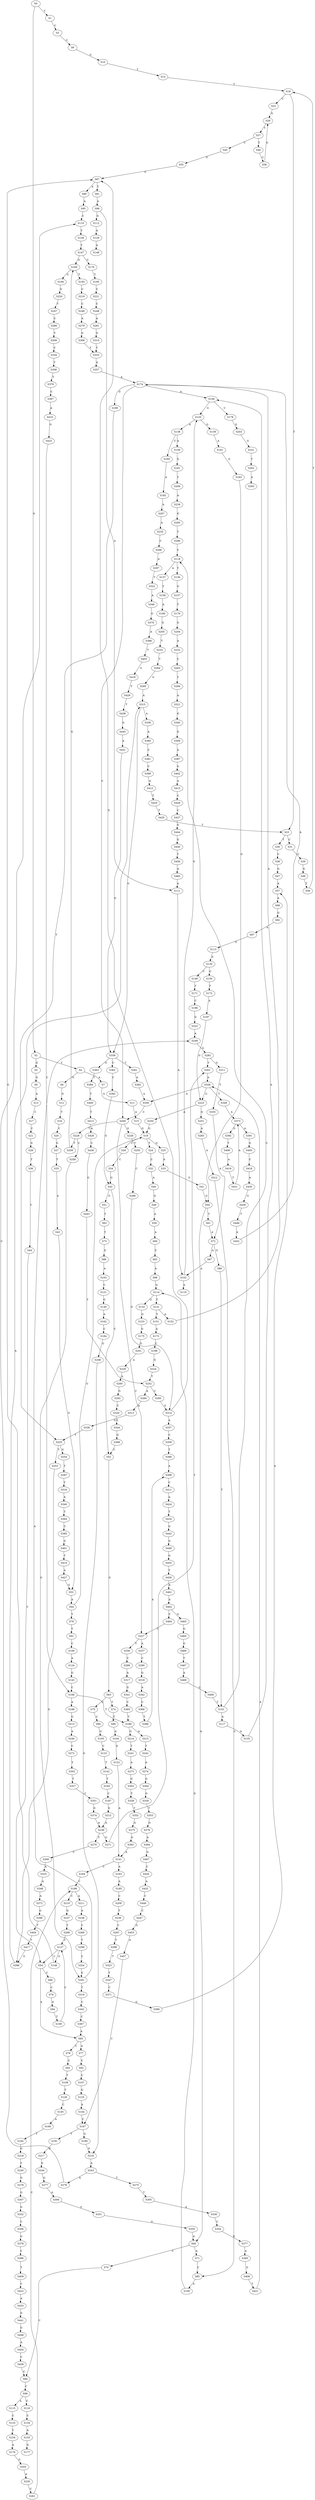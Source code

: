 strict digraph  {
	S0 -> S1 [ label = T ];
	S0 -> S2 [ label = G ];
	S1 -> S3 [ label = C ];
	S2 -> S4 [ label = T ];
	S2 -> S5 [ label = G ];
	S3 -> S6 [ label = C ];
	S4 -> S7 [ label = A ];
	S4 -> S8 [ label = G ];
	S5 -> S9 [ label = G ];
	S6 -> S10 [ label = G ];
	S7 -> S11 [ label = G ];
	S8 -> S12 [ label = G ];
	S9 -> S13 [ label = A ];
	S10 -> S14 [ label = T ];
	S11 -> S15 [ label = A ];
	S12 -> S16 [ label = T ];
	S13 -> S17 [ label = C ];
	S14 -> S18 [ label = T ];
	S15 -> S19 [ label = G ];
	S16 -> S20 [ label = C ];
	S17 -> S21 [ label = C ];
	S18 -> S22 [ label = C ];
	S18 -> S23 [ label = T ];
	S19 -> S24 [ label = T ];
	S19 -> S25 [ label = G ];
	S19 -> S26 [ label = C ];
	S20 -> S27 [ label = G ];
	S21 -> S28 [ label = G ];
	S22 -> S29 [ label = G ];
	S23 -> S30 [ label = T ];
	S23 -> S31 [ label = C ];
	S24 -> S32 [ label = C ];
	S25 -> S33 [ label = A ];
	S26 -> S34 [ label = C ];
	S27 -> S35 [ label = T ];
	S28 -> S36 [ label = T ];
	S29 -> S37 [ label = T ];
	S30 -> S38 [ label = C ];
	S31 -> S39 [ label = C ];
	S32 -> S40 [ label = A ];
	S33 -> S41 [ label = G ];
	S34 -> S42 [ label = G ];
	S35 -> S43 [ label = A ];
	S36 -> S44 [ label = C ];
	S37 -> S45 [ label = C ];
	S37 -> S46 [ label = T ];
	S38 -> S47 [ label = G ];
	S39 -> S48 [ label = G ];
	S40 -> S49 [ label = G ];
	S41 -> S50 [ label = G ];
	S42 -> S51 [ label = G ];
	S42 -> S52 [ label = C ];
	S43 -> S53 [ label = G ];
	S44 -> S54 [ label = C ];
	S45 -> S55 [ label = G ];
	S46 -> S56 [ label = C ];
	S47 -> S57 [ label = A ];
	S48 -> S58 [ label = T ];
	S49 -> S59 [ label = A ];
	S50 -> S60 [ label = A ];
	S50 -> S61 [ label = T ];
	S51 -> S62 [ label = T ];
	S52 -> S63 [ label = G ];
	S53 -> S64 [ label = A ];
	S54 -> S65 [ label = A ];
	S54 -> S66 [ label = C ];
	S55 -> S67 [ label = G ];
	S56 -> S29 [ label = G ];
	S57 -> S68 [ label = A ];
	S58 -> S18 [ label = T ];
	S59 -> S69 [ label = A ];
	S60 -> S70 [ label = C ];
	S60 -> S71 [ label = A ];
	S61 -> S72 [ label = A ];
	S62 -> S73 [ label = T ];
	S63 -> S74 [ label = T ];
	S63 -> S75 [ label = C ];
	S64 -> S76 [ label = T ];
	S64 -> S19 [ label = G ];
	S65 -> S77 [ label = A ];
	S65 -> S78 [ label = C ];
	S66 -> S79 [ label = C ];
	S67 -> S80 [ label = A ];
	S67 -> S81 [ label = T ];
	S68 -> S82 [ label = G ];
	S69 -> S83 [ label = C ];
	S70 -> S84 [ label = C ];
	S71 -> S85 [ label = C ];
	S72 -> S86 [ label = G ];
	S72 -> S87 [ label = A ];
	S73 -> S88 [ label = G ];
	S74 -> S89 [ label = T ];
	S75 -> S90 [ label = C ];
	S76 -> S91 [ label = T ];
	S77 -> S92 [ label = C ];
	S78 -> S93 [ label = C ];
	S79 -> S94 [ label = G ];
	S80 -> S95 [ label = A ];
	S81 -> S96 [ label = A ];
	S82 -> S97 [ label = A ];
	S83 -> S98 [ label = A ];
	S84 -> S99 [ label = C ];
	S85 -> S100 [ label = A ];
	S86 -> S101 [ label = T ];
	S87 -> S102 [ label = A ];
	S88 -> S103 [ label = A ];
	S89 -> S104 [ label = A ];
	S90 -> S105 [ label = G ];
	S91 -> S106 [ label = C ];
	S92 -> S107 [ label = C ];
	S93 -> S108 [ label = T ];
	S94 -> S109 [ label = T ];
	S95 -> S110 [ label = C ];
	S96 -> S111 [ label = A ];
	S96 -> S112 [ label = G ];
	S97 -> S113 [ label = G ];
	S98 -> S114 [ label = G ];
	S99 -> S115 [ label = A ];
	S99 -> S116 [ label = C ];
	S100 -> S114 [ label = G ];
	S101 -> S117 [ label = A ];
	S101 -> S118 [ label = C ];
	S102 -> S119 [ label = A ];
	S102 -> S120 [ label = G ];
	S103 -> S121 [ label = C ];
	S104 -> S122 [ label = G ];
	S105 -> S123 [ label = C ];
	S106 -> S124 [ label = A ];
	S107 -> S125 [ label = G ];
	S108 -> S126 [ label = T ];
	S109 -> S127 [ label = C ];
	S110 -> S128 [ label = T ];
	S111 -> S102 [ label = A ];
	S112 -> S129 [ label = A ];
	S113 -> S130 [ label = A ];
	S114 -> S131 [ label = T ];
	S114 -> S132 [ label = G ];
	S115 -> S133 [ label = C ];
	S116 -> S134 [ label = C ];
	S117 -> S135 [ label = A ];
	S118 -> S136 [ label = T ];
	S118 -> S137 [ label = A ];
	S120 -> S138 [ label = A ];
	S120 -> S139 [ label = G ];
	S121 -> S140 [ label = G ];
	S122 -> S141 [ label = A ];
	S123 -> S142 [ label = T ];
	S124 -> S143 [ label = G ];
	S125 -> S144 [ label = A ];
	S126 -> S145 [ label = C ];
	S127 -> S146 [ label = G ];
	S127 -> S54 [ label = C ];
	S128 -> S147 [ label = T ];
	S129 -> S148 [ label = A ];
	S130 -> S149 [ label = C ];
	S130 -> S150 [ label = G ];
	S131 -> S151 [ label = T ];
	S131 -> S152 [ label = A ];
	S132 -> S153 [ label = G ];
	S133 -> S154 [ label = T ];
	S134 -> S155 [ label = A ];
	S135 -> S156 [ label = A ];
	S136 -> S157 [ label = G ];
	S137 -> S158 [ label = T ];
	S138 -> S159 [ label = A ];
	S138 -> S160 [ label = C ];
	S139 -> S161 [ label = A ];
	S140 -> S162 [ label = A ];
	S141 -> S163 [ label = A ];
	S141 -> S164 [ label = C ];
	S142 -> S165 [ label = T ];
	S143 -> S166 [ label = C ];
	S144 -> S167 [ label = C ];
	S145 -> S168 [ label = A ];
	S146 -> S67 [ label = G ];
	S147 -> S169 [ label = G ];
	S147 -> S170 [ label = C ];
	S149 -> S171 [ label = T ];
	S150 -> S172 [ label = T ];
	S151 -> S173 [ label = A ];
	S152 -> S174 [ label = A ];
	S153 -> S175 [ label = G ];
	S154 -> S176 [ label = A ];
	S155 -> S177 [ label = G ];
	S156 -> S120 [ label = G ];
	S156 -> S178 [ label = C ];
	S157 -> S179 [ label = T ];
	S158 -> S180 [ label = A ];
	S159 -> S181 [ label = G ];
	S160 -> S182 [ label = A ];
	S161 -> S183 [ label = G ];
	S162 -> S184 [ label = C ];
	S163 -> S185 [ label = A ];
	S164 -> S186 [ label = C ];
	S165 -> S187 [ label = C ];
	S166 -> S188 [ label = A ];
	S166 -> S189 [ label = T ];
	S167 -> S190 [ label = G ];
	S167 -> S191 [ label = T ];
	S168 -> S192 [ label = T ];
	S169 -> S193 [ label = T ];
	S169 -> S194 [ label = G ];
	S170 -> S195 [ label = T ];
	S171 -> S196 [ label = C ];
	S172 -> S197 [ label = A ];
	S173 -> S198 [ label = C ];
	S174 -> S199 [ label = G ];
	S174 -> S156 [ label = A ];
	S174 -> S200 [ label = C ];
	S175 -> S201 [ label = G ];
	S176 -> S202 [ label = G ];
	S178 -> S203 [ label = G ];
	S179 -> S204 [ label = G ];
	S180 -> S205 [ label = G ];
	S181 -> S206 [ label = T ];
	S182 -> S207 [ label = A ];
	S183 -> S50 [ label = G ];
	S184 -> S208 [ label = G ];
	S185 -> S209 [ label = C ];
	S186 -> S210 [ label = C ];
	S186 -> S211 [ label = A ];
	S187 -> S212 [ label = G ];
	S188 -> S213 [ label = G ];
	S189 -> S214 [ label = G ];
	S189 -> S215 [ label = A ];
	S190 -> S216 [ label = G ];
	S191 -> S217 [ label = G ];
	S192 -> S218 [ label = G ];
	S193 -> S219 [ label = C ];
	S194 -> S220 [ label = G ];
	S195 -> S221 [ label = C ];
	S196 -> S222 [ label = G ];
	S197 -> S223 [ label = G ];
	S198 -> S224 [ label = G ];
	S199 -> S225 [ label = T ];
	S200 -> S226 [ label = G ];
	S200 -> S227 [ label = C ];
	S200 -> S228 [ label = T ];
	S201 -> S229 [ label = A ];
	S202 -> S230 [ label = A ];
	S203 -> S231 [ label = G ];
	S204 -> S232 [ label = A ];
	S205 -> S233 [ label = T ];
	S206 -> S234 [ label = A ];
	S207 -> S235 [ label = A ];
	S208 -> S216 [ label = G ];
	S209 -> S236 [ label = T ];
	S210 -> S237 [ label = G ];
	S211 -> S238 [ label = A ];
	S212 -> S239 [ label = A ];
	S213 -> S240 [ label = A ];
	S214 -> S241 [ label = T ];
	S215 -> S242 [ label = T ];
	S216 -> S243 [ label = A ];
	S217 -> S244 [ label = G ];
	S218 -> S245 [ label = C ];
	S219 -> S246 [ label = C ];
	S220 -> S247 [ label = T ];
	S221 -> S248 [ label = C ];
	S222 -> S249 [ label = A ];
	S223 -> S250 [ label = A ];
	S223 -> S251 [ label = G ];
	S224 -> S252 [ label = T ];
	S225 -> S253 [ label = T ];
	S225 -> S254 [ label = G ];
	S226 -> S255 [ label = T ];
	S227 -> S256 [ label = T ];
	S227 -> S257 [ label = A ];
	S228 -> S258 [ label = C ];
	S228 -> S259 [ label = T ];
	S229 -> S260 [ label = A ];
	S230 -> S261 [ label = C ];
	S231 -> S262 [ label = T ];
	S232 -> S263 [ label = C ];
	S233 -> S264 [ label = T ];
	S234 -> S265 [ label = G ];
	S235 -> S266 [ label = C ];
	S236 -> S267 [ label = C ];
	S237 -> S268 [ label = T ];
	S238 -> S269 [ label = C ];
	S239 -> S270 [ label = T ];
	S239 -> S271 [ label = G ];
	S240 -> S272 [ label = C ];
	S241 -> S273 [ label = A ];
	S242 -> S274 [ label = A ];
	S243 -> S275 [ label = T ];
	S243 -> S276 [ label = A ];
	S244 -> S277 [ label = G ];
	S245 -> S278 [ label = G ];
	S246 -> S279 [ label = A ];
	S247 -> S280 [ label = C ];
	S248 -> S281 [ label = A ];
	S249 -> S282 [ label = G ];
	S250 -> S19 [ label = G ];
	S251 -> S283 [ label = A ];
	S252 -> S284 [ label = A ];
	S252 -> S285 [ label = C ];
	S253 -> S286 [ label = G ];
	S254 -> S287 [ label = T ];
	S255 -> S288 [ label = C ];
	S256 -> S289 [ label = C ];
	S257 -> S290 [ label = C ];
	S258 -> S291 [ label = G ];
	S259 -> S169 [ label = G ];
	S260 -> S292 [ label = G ];
	S261 -> S186 [ label = C ];
	S262 -> S293 [ label = A ];
	S263 -> S294 [ label = T ];
	S264 -> S295 [ label = G ];
	S265 -> S296 [ label = T ];
	S266 -> S297 [ label = A ];
	S267 -> S298 [ label = T ];
	S268 -> S127 [ label = C ];
	S269 -> S299 [ label = T ];
	S270 -> S300 [ label = C ];
	S271 -> S301 [ label = T ];
	S272 -> S302 [ label = T ];
	S273 -> S303 [ label = G ];
	S274 -> S304 [ label = G ];
	S275 -> S305 [ label = T ];
	S276 -> S110 [ label = C ];
	S277 -> S306 [ label = A ];
	S278 -> S307 [ label = G ];
	S279 -> S308 [ label = G ];
	S280 -> S309 [ label = T ];
	S281 -> S310 [ label = G ];
	S282 -> S311 [ label = G ];
	S282 -> S301 [ label = T ];
	S283 -> S312 [ label = A ];
	S284 -> S313 [ label = A ];
	S285 -> S314 [ label = G ];
	S286 -> S315 [ label = A ];
	S287 -> S316 [ label = T ];
	S288 -> S314 [ label = G ];
	S289 -> S317 [ label = A ];
	S290 -> S318 [ label = G ];
	S291 -> S249 [ label = A ];
	S291 -> S319 [ label = T ];
	S292 -> S320 [ label = C ];
	S294 -> S321 [ label = A ];
	S295 -> S315 [ label = A ];
	S296 -> S118 [ label = C ];
	S297 -> S322 [ label = T ];
	S298 -> S323 [ label = T ];
	S299 -> S324 [ label = C ];
	S300 -> S325 [ label = A ];
	S301 -> S326 [ label = A ];
	S302 -> S327 [ label = T ];
	S303 -> S328 [ label = T ];
	S304 -> S329 [ label = G ];
	S305 -> S330 [ label = A ];
	S306 -> S331 [ label = G ];
	S307 -> S332 [ label = G ];
	S308 -> S333 [ label = T ];
	S309 -> S334 [ label = C ];
	S310 -> S333 [ label = T ];
	S311 -> S335 [ label = T ];
	S312 -> S85 [ label = C ];
	S313 -> S336 [ label = G ];
	S314 -> S337 [ label = A ];
	S314 -> S67 [ label = G ];
	S315 -> S338 [ label = A ];
	S315 -> S339 [ label = G ];
	S316 -> S340 [ label = A ];
	S317 -> S341 [ label = G ];
	S318 -> S342 [ label = A ];
	S319 -> S343 [ label = C ];
	S320 -> S344 [ label = C ];
	S321 -> S345 [ label = G ];
	S322 -> S346 [ label = A ];
	S323 -> S347 [ label = T ];
	S324 -> S291 [ label = G ];
	S325 -> S348 [ label = A ];
	S326 -> S349 [ label = T ];
	S326 -> S350 [ label = A ];
	S326 -> S223 [ label = G ];
	S327 -> S351 [ label = C ];
	S328 -> S352 [ label = T ];
	S329 -> S353 [ label = T ];
	S330 -> S354 [ label = C ];
	S331 -> S355 [ label = G ];
	S332 -> S356 [ label = C ];
	S333 -> S357 [ label = A ];
	S334 -> S358 [ label = T ];
	S335 -> S72 [ label = A ];
	S336 -> S225 [ label = T ];
	S337 -> S359 [ label = C ];
	S338 -> S360 [ label = A ];
	S339 -> S361 [ label = T ];
	S339 -> S362 [ label = C ];
	S339 -> S363 [ label = G ];
	S340 -> S364 [ label = T ];
	S341 -> S365 [ label = C ];
	S342 -> S366 [ label = C ];
	S343 -> S367 [ label = C ];
	S344 -> S368 [ label = G ];
	S345 -> S369 [ label = G ];
	S346 -> S370 [ label = G ];
	S347 -> S371 [ label = C ];
	S348 -> S372 [ label = A ];
	S349 -> S373 [ label = A ];
	S350 -> S200 [ label = C ];
	S351 -> S374 [ label = G ];
	S352 -> S375 [ label = A ];
	S353 -> S376 [ label = G ];
	S354 -> S377 [ label = G ];
	S355 -> S60 [ label = A ];
	S356 -> S378 [ label = G ];
	S357 -> S174 [ label = A ];
	S358 -> S379 [ label = T ];
	S359 -> S380 [ label = T ];
	S360 -> S381 [ label = C ];
	S361 -> S382 [ label = A ];
	S362 -> S383 [ label = C ];
	S363 -> S384 [ label = T ];
	S364 -> S385 [ label = C ];
	S365 -> S189 [ label = T ];
	S366 -> S386 [ label = T ];
	S367 -> S65 [ label = A ];
	S368 -> S52 [ label = C ];
	S369 -> S387 [ label = A ];
	S370 -> S388 [ label = A ];
	S371 -> S389 [ label = G ];
	S372 -> S390 [ label = G ];
	S373 -> S391 [ label = A ];
	S373 -> S392 [ label = G ];
	S374 -> S239 [ label = A ];
	S375 -> S393 [ label = G ];
	S376 -> S394 [ label = A ];
	S377 -> S395 [ label = A ];
	S378 -> S396 [ label = C ];
	S379 -> S397 [ label = C ];
	S380 -> S398 [ label = A ];
	S381 -> S399 [ label = C ];
	S382 -> S350 [ label = A ];
	S383 -> S42 [ label = G ];
	S384 -> S400 [ label = T ];
	S385 -> S401 [ label = G ];
	S386 -> S398 [ label = A ];
	S387 -> S402 [ label = G ];
	S388 -> S403 [ label = T ];
	S389 -> S57 [ label = A ];
	S390 -> S404 [ label = T ];
	S391 -> S405 [ label = G ];
	S392 -> S406 [ label = T ];
	S393 -> S141 [ label = A ];
	S394 -> S407 [ label = G ];
	S395 -> S408 [ label = G ];
	S396 -> S409 [ label = T ];
	S397 -> S410 [ label = A ];
	S398 -> S411 [ label = C ];
	S399 -> S412 [ label = G ];
	S400 -> S413 [ label = T ];
	S401 -> S414 [ label = T ];
	S402 -> S415 [ label = A ];
	S403 -> S416 [ label = G ];
	S404 -> S417 [ label = T ];
	S405 -> S418 [ label = C ];
	S406 -> S419 [ label = A ];
	S407 -> S420 [ label = C ];
	S408 -> S421 [ label = T ];
	S409 -> S422 [ label = C ];
	S410 -> S423 [ label = G ];
	S411 -> S424 [ label = A ];
	S412 -> S425 [ label = T ];
	S413 -> S426 [ label = A ];
	S414 -> S427 [ label = A ];
	S415 -> S428 [ label = C ];
	S416 -> S429 [ label = T ];
	S417 -> S286 [ label = G ];
	S418 -> S430 [ label = A ];
	S419 -> S431 [ label = T ];
	S420 -> S432 [ label = A ];
	S421 -> S326 [ label = A ];
	S422 -> S433 [ label = A ];
	S423 -> S166 [ label = C ];
	S424 -> S434 [ label = T ];
	S425 -> S435 [ label = T ];
	S426 -> S436 [ label = C ];
	S427 -> S53 [ label = G ];
	S428 -> S437 [ label = C ];
	S429 -> S438 [ label = T ];
	S430 -> S439 [ label = G ];
	S431 -> S373 [ label = A ];
	S432 -> S440 [ label = C ];
	S433 -> S441 [ label = G ];
	S434 -> S442 [ label = G ];
	S435 -> S23 [ label = T ];
	S436 -> S443 [ label = G ];
	S437 -> S444 [ label = G ];
	S438 -> S445 [ label = G ];
	S439 -> S446 [ label = T ];
	S440 -> S447 [ label = C ];
	S441 -> S448 [ label = G ];
	S442 -> S449 [ label = G ];
	S443 -> S252 [ label = T ];
	S444 -> S450 [ label = G ];
	S445 -> S451 [ label = A ];
	S446 -> S452 [ label = A ];
	S447 -> S453 [ label = G ];
	S448 -> S454 [ label = A ];
	S449 -> S455 [ label = G ];
	S450 -> S456 [ label = T ];
	S451 -> S339 [ label = G ];
	S452 -> S174 [ label = A ];
	S453 -> S457 [ label = A ];
	S454 -> S458 [ label = C ];
	S455 -> S459 [ label = T ];
	S456 -> S460 [ label = A ];
	S457 -> S167 [ label = C ];
	S458 -> S84 [ label = C ];
	S459 -> S461 [ label = A ];
	S460 -> S111 [ label = A ];
	S461 -> S462 [ label = A ];
	S462 -> S463 [ label = G ];
	S462 -> S464 [ label = C ];
	S463 -> S465 [ label = G ];
	S464 -> S227 [ label = C ];
	S465 -> S466 [ label = G ];
	S466 -> S467 [ label = T ];
	S467 -> S468 [ label = A ];
	S468 -> S469 [ label = G ];
	S469 -> S101 [ label = T ];
}
